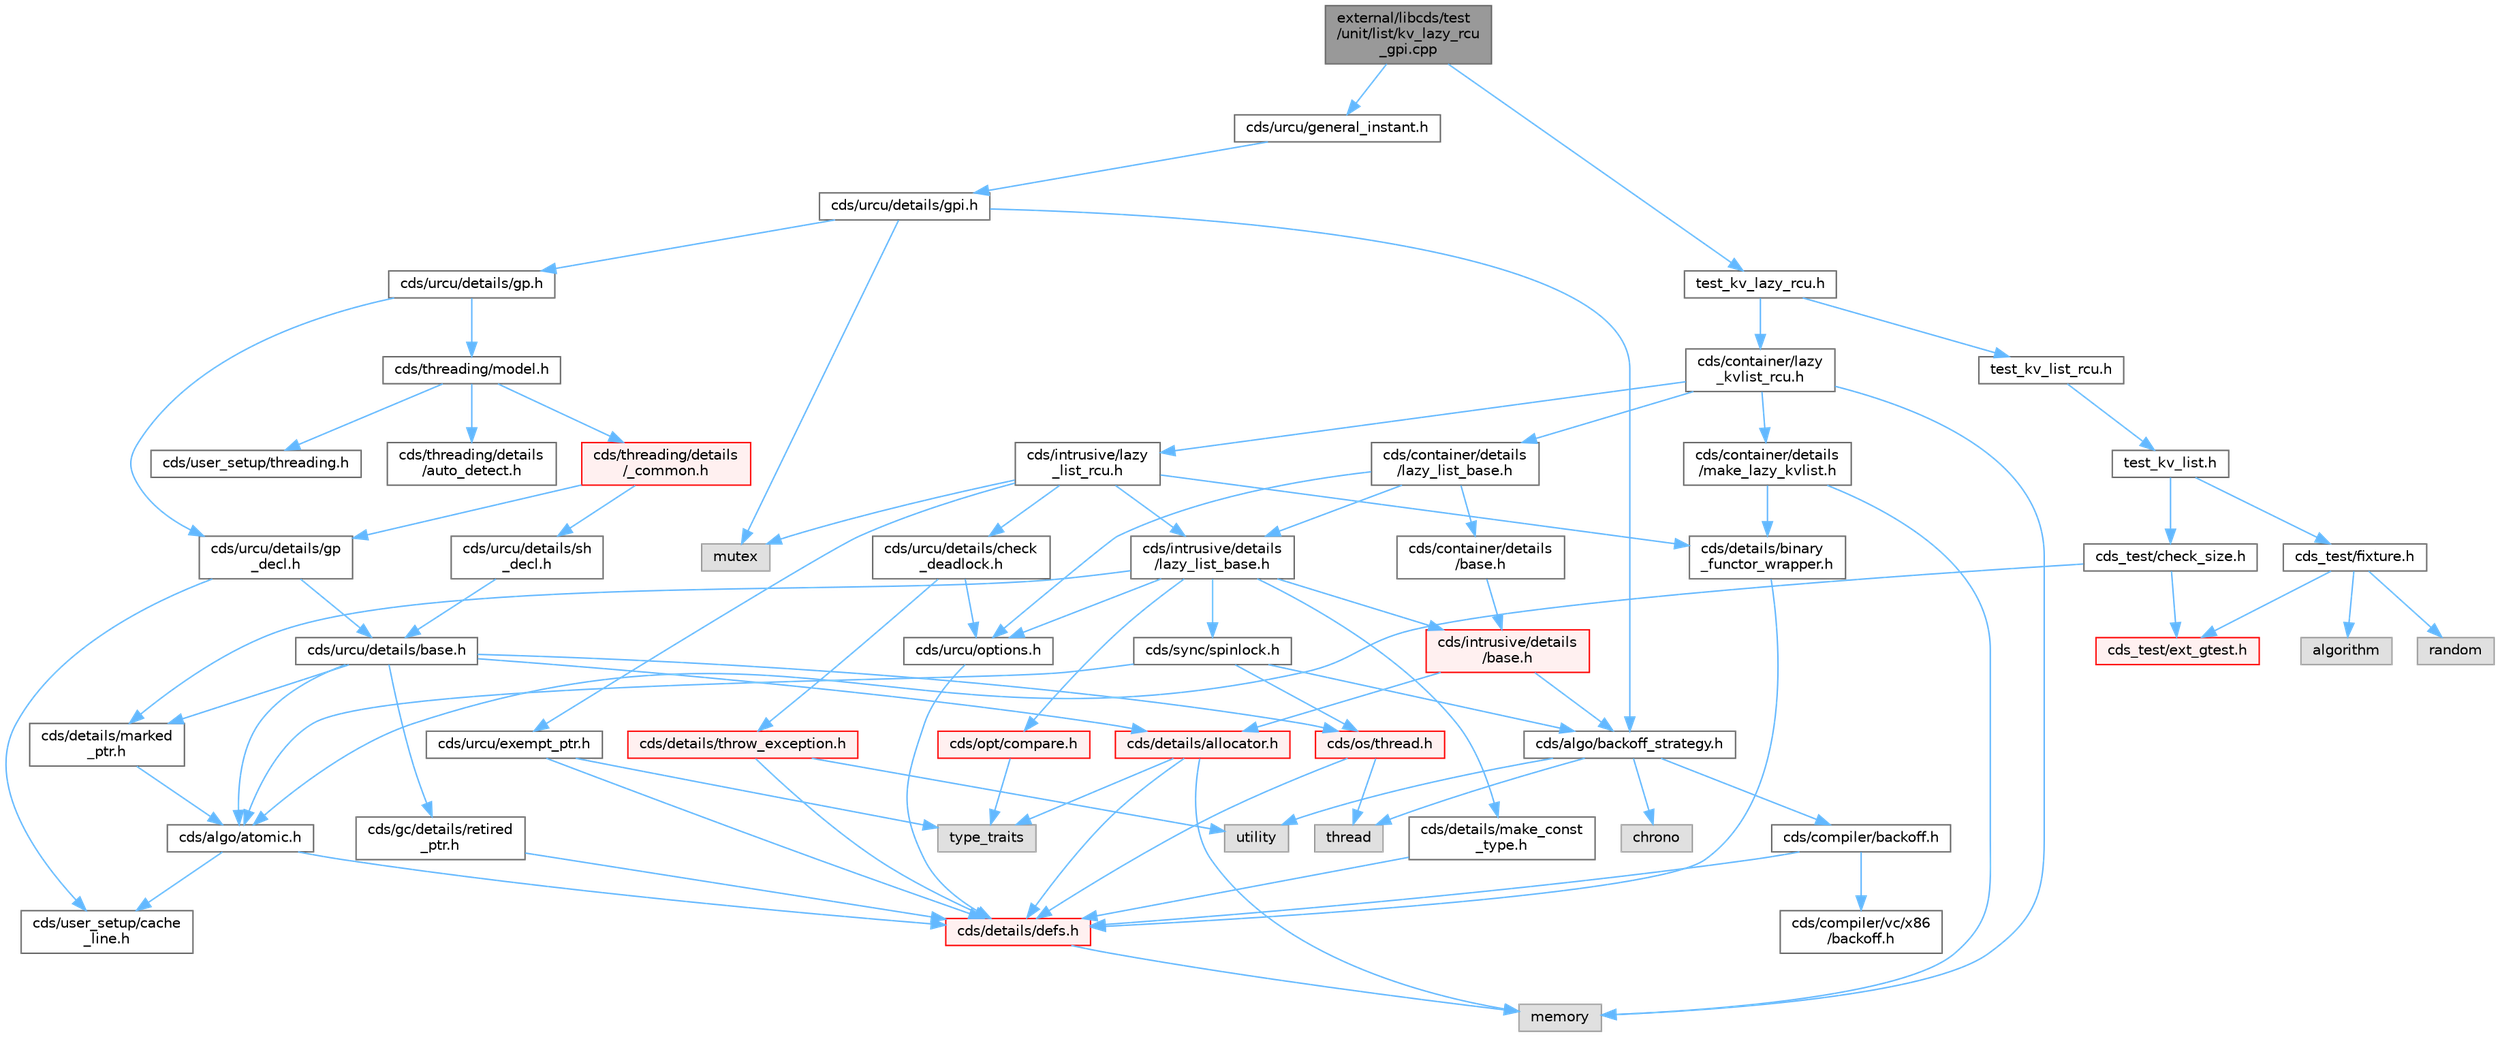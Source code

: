digraph "external/libcds/test/unit/list/kv_lazy_rcu_gpi.cpp"
{
 // LATEX_PDF_SIZE
  bgcolor="transparent";
  edge [fontname=Helvetica,fontsize=10,labelfontname=Helvetica,labelfontsize=10];
  node [fontname=Helvetica,fontsize=10,shape=box,height=0.2,width=0.4];
  Node1 [id="Node000001",label="external/libcds/test\l/unit/list/kv_lazy_rcu\l_gpi.cpp",height=0.2,width=0.4,color="gray40", fillcolor="grey60", style="filled", fontcolor="black",tooltip=" "];
  Node1 -> Node2 [id="edge1_Node000001_Node000002",color="steelblue1",style="solid",tooltip=" "];
  Node2 [id="Node000002",label="cds/urcu/general_instant.h",height=0.2,width=0.4,color="grey40", fillcolor="white", style="filled",URL="$general__instant_8h.html",tooltip=" "];
  Node2 -> Node3 [id="edge2_Node000002_Node000003",color="steelblue1",style="solid",tooltip=" "];
  Node3 [id="Node000003",label="cds/urcu/details/gpi.h",height=0.2,width=0.4,color="grey40", fillcolor="white", style="filled",URL="$gpi_8h.html",tooltip=" "];
  Node3 -> Node4 [id="edge3_Node000003_Node000004",color="steelblue1",style="solid",tooltip=" "];
  Node4 [id="Node000004",label="mutex",height=0.2,width=0.4,color="grey60", fillcolor="#E0E0E0", style="filled",tooltip=" "];
  Node3 -> Node5 [id="edge4_Node000003_Node000005",color="steelblue1",style="solid",tooltip=" "];
  Node5 [id="Node000005",label="cds/urcu/details/gp.h",height=0.2,width=0.4,color="grey40", fillcolor="white", style="filled",URL="$gp_8h.html",tooltip=" "];
  Node5 -> Node6 [id="edge5_Node000005_Node000006",color="steelblue1",style="solid",tooltip=" "];
  Node6 [id="Node000006",label="cds/urcu/details/gp\l_decl.h",height=0.2,width=0.4,color="grey40", fillcolor="white", style="filled",URL="$gp__decl_8h.html",tooltip=" "];
  Node6 -> Node7 [id="edge6_Node000006_Node000007",color="steelblue1",style="solid",tooltip=" "];
  Node7 [id="Node000007",label="cds/urcu/details/base.h",height=0.2,width=0.4,color="grey40", fillcolor="white", style="filled",URL="$external_2libcds_2cds_2urcu_2details_2base_8h.html",tooltip=" "];
  Node7 -> Node8 [id="edge7_Node000007_Node000008",color="steelblue1",style="solid",tooltip=" "];
  Node8 [id="Node000008",label="cds/algo/atomic.h",height=0.2,width=0.4,color="grey40", fillcolor="white", style="filled",URL="$external_2libcds_2cds_2algo_2atomic_8h.html",tooltip=" "];
  Node8 -> Node9 [id="edge8_Node000008_Node000009",color="steelblue1",style="solid",tooltip=" "];
  Node9 [id="Node000009",label="cds/details/defs.h",height=0.2,width=0.4,color="red", fillcolor="#FFF0F0", style="filled",URL="$details_2defs_8h.html",tooltip=" "];
  Node9 -> Node17 [id="edge9_Node000009_Node000017",color="steelblue1",style="solid",tooltip=" "];
  Node17 [id="Node000017",label="memory",height=0.2,width=0.4,color="grey60", fillcolor="#E0E0E0", style="filled",tooltip=" "];
  Node8 -> Node22 [id="edge10_Node000008_Node000022",color="steelblue1",style="solid",tooltip=" "];
  Node22 [id="Node000022",label="cds/user_setup/cache\l_line.h",height=0.2,width=0.4,color="grey40", fillcolor="white", style="filled",URL="$cache__line_8h.html",tooltip="Cache-line size definition"];
  Node7 -> Node23 [id="edge11_Node000007_Node000023",color="steelblue1",style="solid",tooltip=" "];
  Node23 [id="Node000023",label="cds/gc/details/retired\l_ptr.h",height=0.2,width=0.4,color="grey40", fillcolor="white", style="filled",URL="$retired__ptr_8h.html",tooltip=" "];
  Node23 -> Node9 [id="edge12_Node000023_Node000009",color="steelblue1",style="solid",tooltip=" "];
  Node7 -> Node24 [id="edge13_Node000007_Node000024",color="steelblue1",style="solid",tooltip=" "];
  Node24 [id="Node000024",label="cds/details/allocator.h",height=0.2,width=0.4,color="red", fillcolor="#FFF0F0", style="filled",URL="$external_2libcds_2cds_2details_2allocator_8h.html",tooltip=" "];
  Node24 -> Node25 [id="edge14_Node000024_Node000025",color="steelblue1",style="solid",tooltip=" "];
  Node25 [id="Node000025",label="type_traits",height=0.2,width=0.4,color="grey60", fillcolor="#E0E0E0", style="filled",tooltip=" "];
  Node24 -> Node17 [id="edge15_Node000024_Node000017",color="steelblue1",style="solid",tooltip=" "];
  Node24 -> Node9 [id="edge16_Node000024_Node000009",color="steelblue1",style="solid",tooltip=" "];
  Node7 -> Node42 [id="edge17_Node000007_Node000042",color="steelblue1",style="solid",tooltip=" "];
  Node42 [id="Node000042",label="cds/os/thread.h",height=0.2,width=0.4,color="red", fillcolor="#FFF0F0", style="filled",URL="$cds_2os_2thread_8h.html",tooltip=" "];
  Node42 -> Node36 [id="edge18_Node000042_Node000036",color="steelblue1",style="solid",tooltip=" "];
  Node36 [id="Node000036",label="thread",height=0.2,width=0.4,color="grey60", fillcolor="#E0E0E0", style="filled",tooltip=" "];
  Node42 -> Node9 [id="edge19_Node000042_Node000009",color="steelblue1",style="solid",tooltip=" "];
  Node7 -> Node45 [id="edge20_Node000007_Node000045",color="steelblue1",style="solid",tooltip=" "];
  Node45 [id="Node000045",label="cds/details/marked\l_ptr.h",height=0.2,width=0.4,color="grey40", fillcolor="white", style="filled",URL="$marked__ptr_8h.html",tooltip=" "];
  Node45 -> Node8 [id="edge21_Node000045_Node000008",color="steelblue1",style="solid",tooltip=" "];
  Node6 -> Node22 [id="edge22_Node000006_Node000022",color="steelblue1",style="solid",tooltip=" "];
  Node5 -> Node46 [id="edge23_Node000005_Node000046",color="steelblue1",style="solid",tooltip=" "];
  Node46 [id="Node000046",label="cds/threading/model.h",height=0.2,width=0.4,color="grey40", fillcolor="white", style="filled",URL="$model_8h.html",tooltip=" "];
  Node46 -> Node47 [id="edge24_Node000046_Node000047",color="steelblue1",style="solid",tooltip=" "];
  Node47 [id="Node000047",label="cds/threading/details\l/_common.h",height=0.2,width=0.4,color="red", fillcolor="#FFF0F0", style="filled",URL="$__common_8h.html",tooltip=" "];
  Node47 -> Node6 [id="edge25_Node000047_Node000006",color="steelblue1",style="solid",tooltip=" "];
  Node47 -> Node48 [id="edge26_Node000047_Node000048",color="steelblue1",style="solid",tooltip=" "];
  Node48 [id="Node000048",label="cds/urcu/details/sh\l_decl.h",height=0.2,width=0.4,color="grey40", fillcolor="white", style="filled",URL="$sh__decl_8h.html",tooltip=" "];
  Node48 -> Node7 [id="edge27_Node000048_Node000007",color="steelblue1",style="solid",tooltip=" "];
  Node46 -> Node51 [id="edge28_Node000046_Node000051",color="steelblue1",style="solid",tooltip=" "];
  Node51 [id="Node000051",label="cds/user_setup/threading.h",height=0.2,width=0.4,color="grey40", fillcolor="white", style="filled",URL="$external_2libcds_2cds_2user__setup_2threading_8h.html",tooltip=" "];
  Node46 -> Node52 [id="edge29_Node000046_Node000052",color="steelblue1",style="solid",tooltip=" "];
  Node52 [id="Node000052",label="cds/threading/details\l/auto_detect.h",height=0.2,width=0.4,color="grey40", fillcolor="white", style="filled",URL="$auto__detect_8h.html",tooltip=" "];
  Node3 -> Node53 [id="edge30_Node000003_Node000053",color="steelblue1",style="solid",tooltip=" "];
  Node53 [id="Node000053",label="cds/algo/backoff_strategy.h",height=0.2,width=0.4,color="grey40", fillcolor="white", style="filled",URL="$backoff__strategy_8h.html",tooltip=" "];
  Node53 -> Node41 [id="edge31_Node000053_Node000041",color="steelblue1",style="solid",tooltip=" "];
  Node41 [id="Node000041",label="utility",height=0.2,width=0.4,color="grey60", fillcolor="#E0E0E0", style="filled",tooltip=" "];
  Node53 -> Node36 [id="edge32_Node000053_Node000036",color="steelblue1",style="solid",tooltip=" "];
  Node53 -> Node54 [id="edge33_Node000053_Node000054",color="steelblue1",style="solid",tooltip=" "];
  Node54 [id="Node000054",label="chrono",height=0.2,width=0.4,color="grey60", fillcolor="#E0E0E0", style="filled",tooltip=" "];
  Node53 -> Node55 [id="edge34_Node000053_Node000055",color="steelblue1",style="solid",tooltip=" "];
  Node55 [id="Node000055",label="cds/compiler/backoff.h",height=0.2,width=0.4,color="grey40", fillcolor="white", style="filled",URL="$backoff_8h.html",tooltip=" "];
  Node55 -> Node9 [id="edge35_Node000055_Node000009",color="steelblue1",style="solid",tooltip=" "];
  Node55 -> Node56 [id="edge36_Node000055_Node000056",color="steelblue1",style="solid",tooltip=" "];
  Node56 [id="Node000056",label="cds/compiler/vc/x86\l/backoff.h",height=0.2,width=0.4,color="grey40", fillcolor="white", style="filled",URL="$vc_2x86_2backoff_8h.html",tooltip=" "];
  Node1 -> Node57 [id="edge37_Node000001_Node000057",color="steelblue1",style="solid",tooltip=" "];
  Node57 [id="Node000057",label="test_kv_lazy_rcu.h",height=0.2,width=0.4,color="grey40", fillcolor="white", style="filled",URL="$test__kv__lazy__rcu_8h.html",tooltip=" "];
  Node57 -> Node58 [id="edge38_Node000057_Node000058",color="steelblue1",style="solid",tooltip=" "];
  Node58 [id="Node000058",label="test_kv_list_rcu.h",height=0.2,width=0.4,color="grey40", fillcolor="white", style="filled",URL="$test__kv__list__rcu_8h.html",tooltip=" "];
  Node58 -> Node59 [id="edge39_Node000058_Node000059",color="steelblue1",style="solid",tooltip=" "];
  Node59 [id="Node000059",label="test_kv_list.h",height=0.2,width=0.4,color="grey40", fillcolor="white", style="filled",URL="$test__kv__list_8h.html",tooltip=" "];
  Node59 -> Node60 [id="edge40_Node000059_Node000060",color="steelblue1",style="solid",tooltip=" "];
  Node60 [id="Node000060",label="cds_test/check_size.h",height=0.2,width=0.4,color="grey40", fillcolor="white", style="filled",URL="$check__size_8h.html",tooltip=" "];
  Node60 -> Node61 [id="edge41_Node000060_Node000061",color="steelblue1",style="solid",tooltip=" "];
  Node61 [id="Node000061",label="cds_test/ext_gtest.h",height=0.2,width=0.4,color="red", fillcolor="#FFF0F0", style="filled",URL="$ext__gtest_8h.html",tooltip=" "];
  Node60 -> Node8 [id="edge42_Node000060_Node000008",color="steelblue1",style="solid",tooltip=" "];
  Node59 -> Node63 [id="edge43_Node000059_Node000063",color="steelblue1",style="solid",tooltip=" "];
  Node63 [id="Node000063",label="cds_test/fixture.h",height=0.2,width=0.4,color="grey40", fillcolor="white", style="filled",URL="$fixture_8h.html",tooltip=" "];
  Node63 -> Node61 [id="edge44_Node000063_Node000061",color="steelblue1",style="solid",tooltip=" "];
  Node63 -> Node64 [id="edge45_Node000063_Node000064",color="steelblue1",style="solid",tooltip=" "];
  Node64 [id="Node000064",label="algorithm",height=0.2,width=0.4,color="grey60", fillcolor="#E0E0E0", style="filled",tooltip=" "];
  Node63 -> Node65 [id="edge46_Node000063_Node000065",color="steelblue1",style="solid",tooltip=" "];
  Node65 [id="Node000065",label="random",height=0.2,width=0.4,color="grey60", fillcolor="#E0E0E0", style="filled",tooltip=" "];
  Node57 -> Node66 [id="edge47_Node000057_Node000066",color="steelblue1",style="solid",tooltip=" "];
  Node66 [id="Node000066",label="cds/container/lazy\l_kvlist_rcu.h",height=0.2,width=0.4,color="grey40", fillcolor="white", style="filled",URL="$lazy__kvlist__rcu_8h.html",tooltip=" "];
  Node66 -> Node17 [id="edge48_Node000066_Node000017",color="steelblue1",style="solid",tooltip=" "];
  Node66 -> Node67 [id="edge49_Node000066_Node000067",color="steelblue1",style="solid",tooltip=" "];
  Node67 [id="Node000067",label="cds/container/details\l/lazy_list_base.h",height=0.2,width=0.4,color="grey40", fillcolor="white", style="filled",URL="$container_2details_2lazy__list__base_8h.html",tooltip=" "];
  Node67 -> Node68 [id="edge50_Node000067_Node000068",color="steelblue1",style="solid",tooltip=" "];
  Node68 [id="Node000068",label="cds/container/details\l/base.h",height=0.2,width=0.4,color="grey40", fillcolor="white", style="filled",URL="$external_2libcds_2cds_2container_2details_2base_8h.html",tooltip=" "];
  Node68 -> Node69 [id="edge51_Node000068_Node000069",color="steelblue1",style="solid",tooltip=" "];
  Node69 [id="Node000069",label="cds/intrusive/details\l/base.h",height=0.2,width=0.4,color="red", fillcolor="#FFF0F0", style="filled",URL="$external_2libcds_2cds_2intrusive_2details_2base_8h.html",tooltip=" "];
  Node69 -> Node24 [id="edge52_Node000069_Node000024",color="steelblue1",style="solid",tooltip=" "];
  Node69 -> Node53 [id="edge53_Node000069_Node000053",color="steelblue1",style="solid",tooltip=" "];
  Node67 -> Node74 [id="edge54_Node000067_Node000074",color="steelblue1",style="solid",tooltip=" "];
  Node74 [id="Node000074",label="cds/intrusive/details\l/lazy_list_base.h",height=0.2,width=0.4,color="grey40", fillcolor="white", style="filled",URL="$intrusive_2details_2lazy__list__base_8h.html",tooltip=" "];
  Node74 -> Node69 [id="edge55_Node000074_Node000069",color="steelblue1",style="solid",tooltip=" "];
  Node74 -> Node75 [id="edge56_Node000074_Node000075",color="steelblue1",style="solid",tooltip=" "];
  Node75 [id="Node000075",label="cds/opt/compare.h",height=0.2,width=0.4,color="red", fillcolor="#FFF0F0", style="filled",URL="$external_2libcds_2cds_2opt_2compare_8h.html",tooltip=" "];
  Node75 -> Node25 [id="edge57_Node000075_Node000025",color="steelblue1",style="solid",tooltip=" "];
  Node74 -> Node45 [id="edge58_Node000074_Node000045",color="steelblue1",style="solid",tooltip=" "];
  Node74 -> Node77 [id="edge59_Node000074_Node000077",color="steelblue1",style="solid",tooltip=" "];
  Node77 [id="Node000077",label="cds/details/make_const\l_type.h",height=0.2,width=0.4,color="grey40", fillcolor="white", style="filled",URL="$make__const__type_8h.html",tooltip=" "];
  Node77 -> Node9 [id="edge60_Node000077_Node000009",color="steelblue1",style="solid",tooltip=" "];
  Node74 -> Node78 [id="edge61_Node000074_Node000078",color="steelblue1",style="solid",tooltip=" "];
  Node78 [id="Node000078",label="cds/sync/spinlock.h",height=0.2,width=0.4,color="grey40", fillcolor="white", style="filled",URL="$sync_2spinlock_8h.html",tooltip=" "];
  Node78 -> Node8 [id="edge62_Node000078_Node000008",color="steelblue1",style="solid",tooltip=" "];
  Node78 -> Node42 [id="edge63_Node000078_Node000042",color="steelblue1",style="solid",tooltip=" "];
  Node78 -> Node53 [id="edge64_Node000078_Node000053",color="steelblue1",style="solid",tooltip=" "];
  Node74 -> Node79 [id="edge65_Node000074_Node000079",color="steelblue1",style="solid",tooltip=" "];
  Node79 [id="Node000079",label="cds/urcu/options.h",height=0.2,width=0.4,color="grey40", fillcolor="white", style="filled",URL="$urcu_2options_8h.html",tooltip=" "];
  Node79 -> Node9 [id="edge66_Node000079_Node000009",color="steelblue1",style="solid",tooltip=" "];
  Node67 -> Node79 [id="edge67_Node000067_Node000079",color="steelblue1",style="solid",tooltip=" "];
  Node66 -> Node80 [id="edge68_Node000066_Node000080",color="steelblue1",style="solid",tooltip=" "];
  Node80 [id="Node000080",label="cds/intrusive/lazy\l_list_rcu.h",height=0.2,width=0.4,color="grey40", fillcolor="white", style="filled",URL="$intrusive_2lazy__list__rcu_8h.html",tooltip=" "];
  Node80 -> Node4 [id="edge69_Node000080_Node000004",color="steelblue1",style="solid",tooltip=" "];
  Node80 -> Node74 [id="edge70_Node000080_Node000074",color="steelblue1",style="solid",tooltip=" "];
  Node80 -> Node81 [id="edge71_Node000080_Node000081",color="steelblue1",style="solid",tooltip=" "];
  Node81 [id="Node000081",label="cds/urcu/details/check\l_deadlock.h",height=0.2,width=0.4,color="grey40", fillcolor="white", style="filled",URL="$check__deadlock_8h.html",tooltip=" "];
  Node81 -> Node79 [id="edge72_Node000081_Node000079",color="steelblue1",style="solid",tooltip=" "];
  Node81 -> Node39 [id="edge73_Node000081_Node000039",color="steelblue1",style="solid",tooltip=" "];
  Node39 [id="Node000039",label="cds/details/throw_exception.h",height=0.2,width=0.4,color="red", fillcolor="#FFF0F0", style="filled",URL="$throw__exception_8h.html",tooltip=" "];
  Node39 -> Node9 [id="edge74_Node000039_Node000009",color="steelblue1",style="solid",tooltip=" "];
  Node39 -> Node41 [id="edge75_Node000039_Node000041",color="steelblue1",style="solid",tooltip=" "];
  Node80 -> Node82 [id="edge76_Node000080_Node000082",color="steelblue1",style="solid",tooltip=" "];
  Node82 [id="Node000082",label="cds/details/binary\l_functor_wrapper.h",height=0.2,width=0.4,color="grey40", fillcolor="white", style="filled",URL="$binary__functor__wrapper_8h.html",tooltip=" "];
  Node82 -> Node9 [id="edge77_Node000082_Node000009",color="steelblue1",style="solid",tooltip=" "];
  Node80 -> Node83 [id="edge78_Node000080_Node000083",color="steelblue1",style="solid",tooltip=" "];
  Node83 [id="Node000083",label="cds/urcu/exempt_ptr.h",height=0.2,width=0.4,color="grey40", fillcolor="white", style="filled",URL="$exempt__ptr_8h.html",tooltip=" "];
  Node83 -> Node25 [id="edge79_Node000083_Node000025",color="steelblue1",style="solid",tooltip=" "];
  Node83 -> Node9 [id="edge80_Node000083_Node000009",color="steelblue1",style="solid",tooltip=" "];
  Node66 -> Node84 [id="edge81_Node000066_Node000084",color="steelblue1",style="solid",tooltip=" "];
  Node84 [id="Node000084",label="cds/container/details\l/make_lazy_kvlist.h",height=0.2,width=0.4,color="grey40", fillcolor="white", style="filled",URL="$make__lazy__kvlist_8h.html",tooltip=" "];
  Node84 -> Node82 [id="edge82_Node000084_Node000082",color="steelblue1",style="solid",tooltip=" "];
  Node84 -> Node17 [id="edge83_Node000084_Node000017",color="steelblue1",style="solid",tooltip=" "];
}
